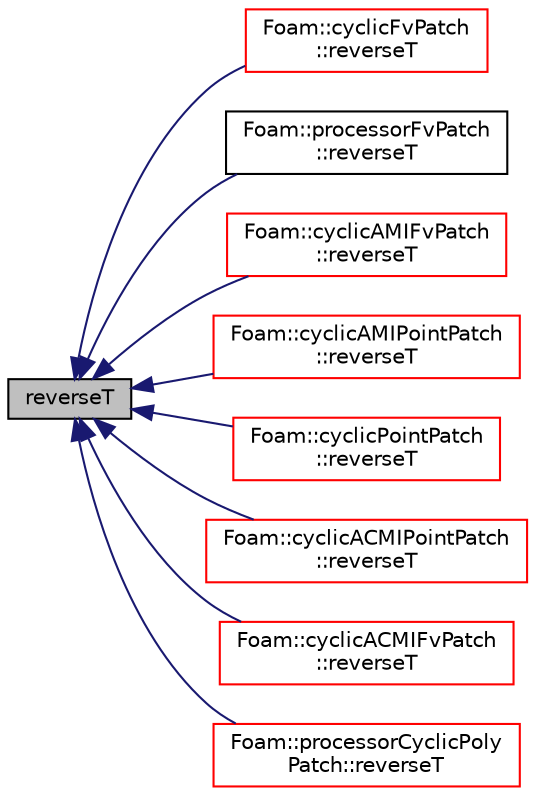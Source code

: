 digraph "reverseT"
{
  bgcolor="transparent";
  edge [fontname="Helvetica",fontsize="10",labelfontname="Helvetica",labelfontsize="10"];
  node [fontname="Helvetica",fontsize="10",shape=record];
  rankdir="LR";
  Node1 [label="reverseT",height=0.2,width=0.4,color="black", fillcolor="grey75", style="filled", fontcolor="black"];
  Node1 -> Node2 [dir="back",color="midnightblue",fontsize="10",style="solid",fontname="Helvetica"];
  Node2 [label="Foam::cyclicFvPatch\l::reverseT",height=0.2,width=0.4,color="red",URL="$a00482.html#a8449a6b191feb77a67a0e5abb8b0ac9f",tooltip="Return neighbour-cell transformation tensor. "];
  Node1 -> Node3 [dir="back",color="midnightblue",fontsize="10",style="solid",fontname="Helvetica"];
  Node3 [label="Foam::processorFvPatch\l::reverseT",height=0.2,width=0.4,color="black",URL="$a02037.html#a8449a6b191feb77a67a0e5abb8b0ac9f",tooltip="Return neighbour-cell transformation tensor. "];
  Node1 -> Node4 [dir="back",color="midnightblue",fontsize="10",style="solid",fontname="Helvetica"];
  Node4 [label="Foam::cyclicAMIFvPatch\l::reverseT",height=0.2,width=0.4,color="red",URL="$a00472.html#a8449a6b191feb77a67a0e5abb8b0ac9f",tooltip="Return neighbour-cell transformation tensor. "];
  Node1 -> Node5 [dir="back",color="midnightblue",fontsize="10",style="solid",fontname="Helvetica"];
  Node5 [label="Foam::cyclicAMIPointPatch\l::reverseT",height=0.2,width=0.4,color="red",URL="$a00479.html#a1ab6e055495122c56e40e49aa16b3731",tooltip="Return neighbour-cell transformation tensor. "];
  Node1 -> Node6 [dir="back",color="midnightblue",fontsize="10",style="solid",fontname="Helvetica"];
  Node6 [label="Foam::cyclicPointPatch\l::reverseT",height=0.2,width=0.4,color="red",URL="$a00489.html#a1ab6e055495122c56e40e49aa16b3731",tooltip="Return neighbour-cell transformation tensor. "];
  Node1 -> Node7 [dir="back",color="midnightblue",fontsize="10",style="solid",fontname="Helvetica"];
  Node7 [label="Foam::cyclicACMIPointPatch\l::reverseT",height=0.2,width=0.4,color="red",URL="$a00469.html#a1ab6e055495122c56e40e49aa16b3731",tooltip="Return neighbour-cell transformation tensor. "];
  Node1 -> Node8 [dir="back",color="midnightblue",fontsize="10",style="solid",fontname="Helvetica"];
  Node8 [label="Foam::cyclicACMIFvPatch\l::reverseT",height=0.2,width=0.4,color="red",URL="$a00462.html#a8449a6b191feb77a67a0e5abb8b0ac9f",tooltip="Return neighbour-cell transformation tensor. "];
  Node1 -> Node9 [dir="back",color="midnightblue",fontsize="10",style="solid",fontname="Helvetica"];
  Node9 [label="Foam::processorCyclicPoly\lPatch::reverseT",height=0.2,width=0.4,color="red",URL="$a02035.html#a8449a6b191feb77a67a0e5abb8b0ac9f",tooltip="Return neighbour-cell transformation tensor. "];
}

